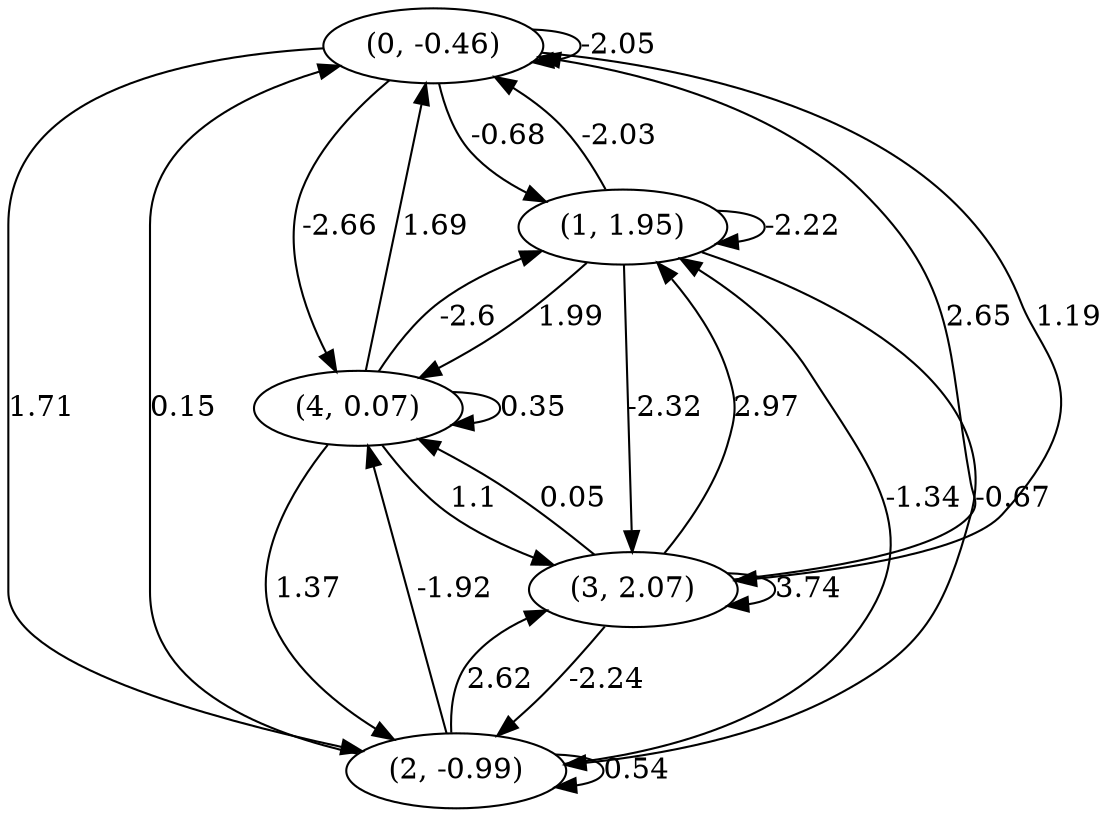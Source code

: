 digraph {
    0 [ label = "(0, -0.46)" ]
    1 [ label = "(1, 1.95)" ]
    2 [ label = "(2, -0.99)" ]
    3 [ label = "(3, 2.07)" ]
    4 [ label = "(4, 0.07)" ]
    0 -> 0 [ label = "-2.05" ]
    1 -> 1 [ label = "-2.22" ]
    2 -> 2 [ label = "0.54" ]
    3 -> 3 [ label = "3.74" ]
    4 -> 4 [ label = "0.35" ]
    1 -> 0 [ label = "-2.03" ]
    2 -> 0 [ label = "0.15" ]
    3 -> 0 [ label = "2.65" ]
    4 -> 0 [ label = "1.69" ]
    0 -> 1 [ label = "-0.68" ]
    2 -> 1 [ label = "-1.34" ]
    3 -> 1 [ label = "2.97" ]
    4 -> 1 [ label = "-2.6" ]
    0 -> 2 [ label = "1.71" ]
    1 -> 2 [ label = "-0.67" ]
    3 -> 2 [ label = "-2.24" ]
    4 -> 2 [ label = "1.37" ]
    0 -> 3 [ label = "1.19" ]
    1 -> 3 [ label = "-2.32" ]
    2 -> 3 [ label = "2.62" ]
    4 -> 3 [ label = "1.1" ]
    0 -> 4 [ label = "-2.66" ]
    1 -> 4 [ label = "1.99" ]
    2 -> 4 [ label = "-1.92" ]
    3 -> 4 [ label = "0.05" ]
}

